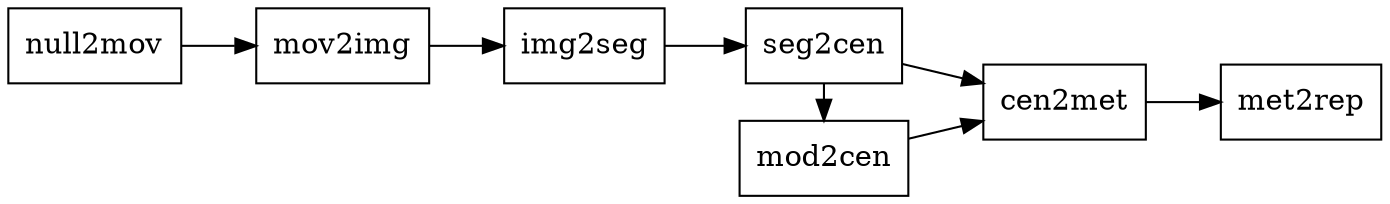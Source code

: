 digraph G {
  node [shape=box]
  null2mov -> mov2img
  mov2img -> img2seg
  img2seg -> seg2cen
  seg2cen -> cen2met
  seg2cen -> mod2cen
  mod2cen -> cen2met
  cen2met -> met2rep
  null2mov [URL="https://github.com/AllenCellModeling/workflow_colony_formation/tree/master/workflow_colony_formation/steps/null2mov"]
  mov2img [URL="https://github.com/AllenCellModeling/workflow_colony_formation/blob/master/workflow_colony_formation/steps/mov2img/mov2img.ipynb"]
  img2seg [URL="https://github.com/AllenCellModeling/workflow_colony_formation/blob/master/workflow_colony_formation/steps/img2seg/img2seg.ipynb"]
  seg2cen [URL="https://github.com/AllenCellModeling/workflow_colony_formation/blob/master/workflow_colony_formation/steps/seg2cen/seg2cen.ipynb"]
  rankdir=LR
 {rank = same; seg2cen; mod2cen};
} 


